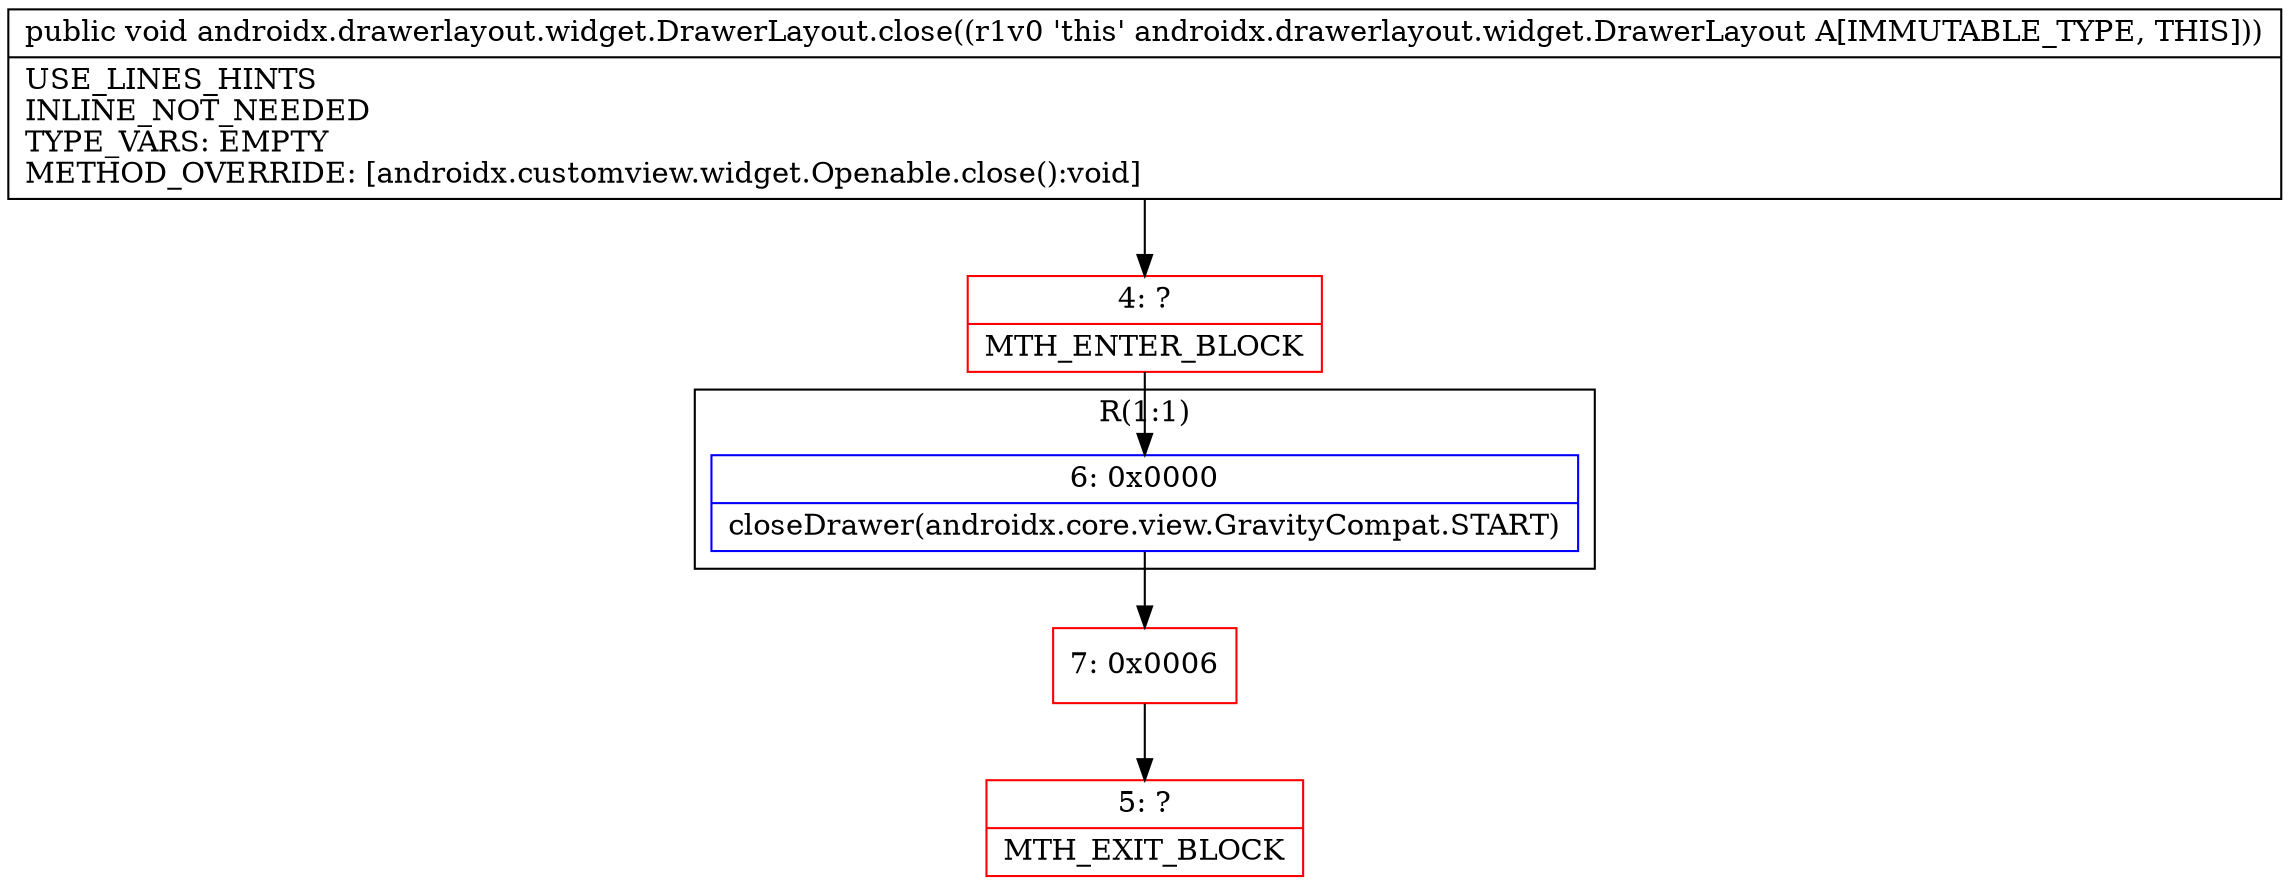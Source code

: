digraph "CFG forandroidx.drawerlayout.widget.DrawerLayout.close()V" {
subgraph cluster_Region_2092795897 {
label = "R(1:1)";
node [shape=record,color=blue];
Node_6 [shape=record,label="{6\:\ 0x0000|closeDrawer(androidx.core.view.GravityCompat.START)\l}"];
}
Node_4 [shape=record,color=red,label="{4\:\ ?|MTH_ENTER_BLOCK\l}"];
Node_7 [shape=record,color=red,label="{7\:\ 0x0006}"];
Node_5 [shape=record,color=red,label="{5\:\ ?|MTH_EXIT_BLOCK\l}"];
MethodNode[shape=record,label="{public void androidx.drawerlayout.widget.DrawerLayout.close((r1v0 'this' androidx.drawerlayout.widget.DrawerLayout A[IMMUTABLE_TYPE, THIS]))  | USE_LINES_HINTS\lINLINE_NOT_NEEDED\lTYPE_VARS: EMPTY\lMETHOD_OVERRIDE: [androidx.customview.widget.Openable.close():void]\l}"];
MethodNode -> Node_4;Node_6 -> Node_7;
Node_4 -> Node_6;
Node_7 -> Node_5;
}

